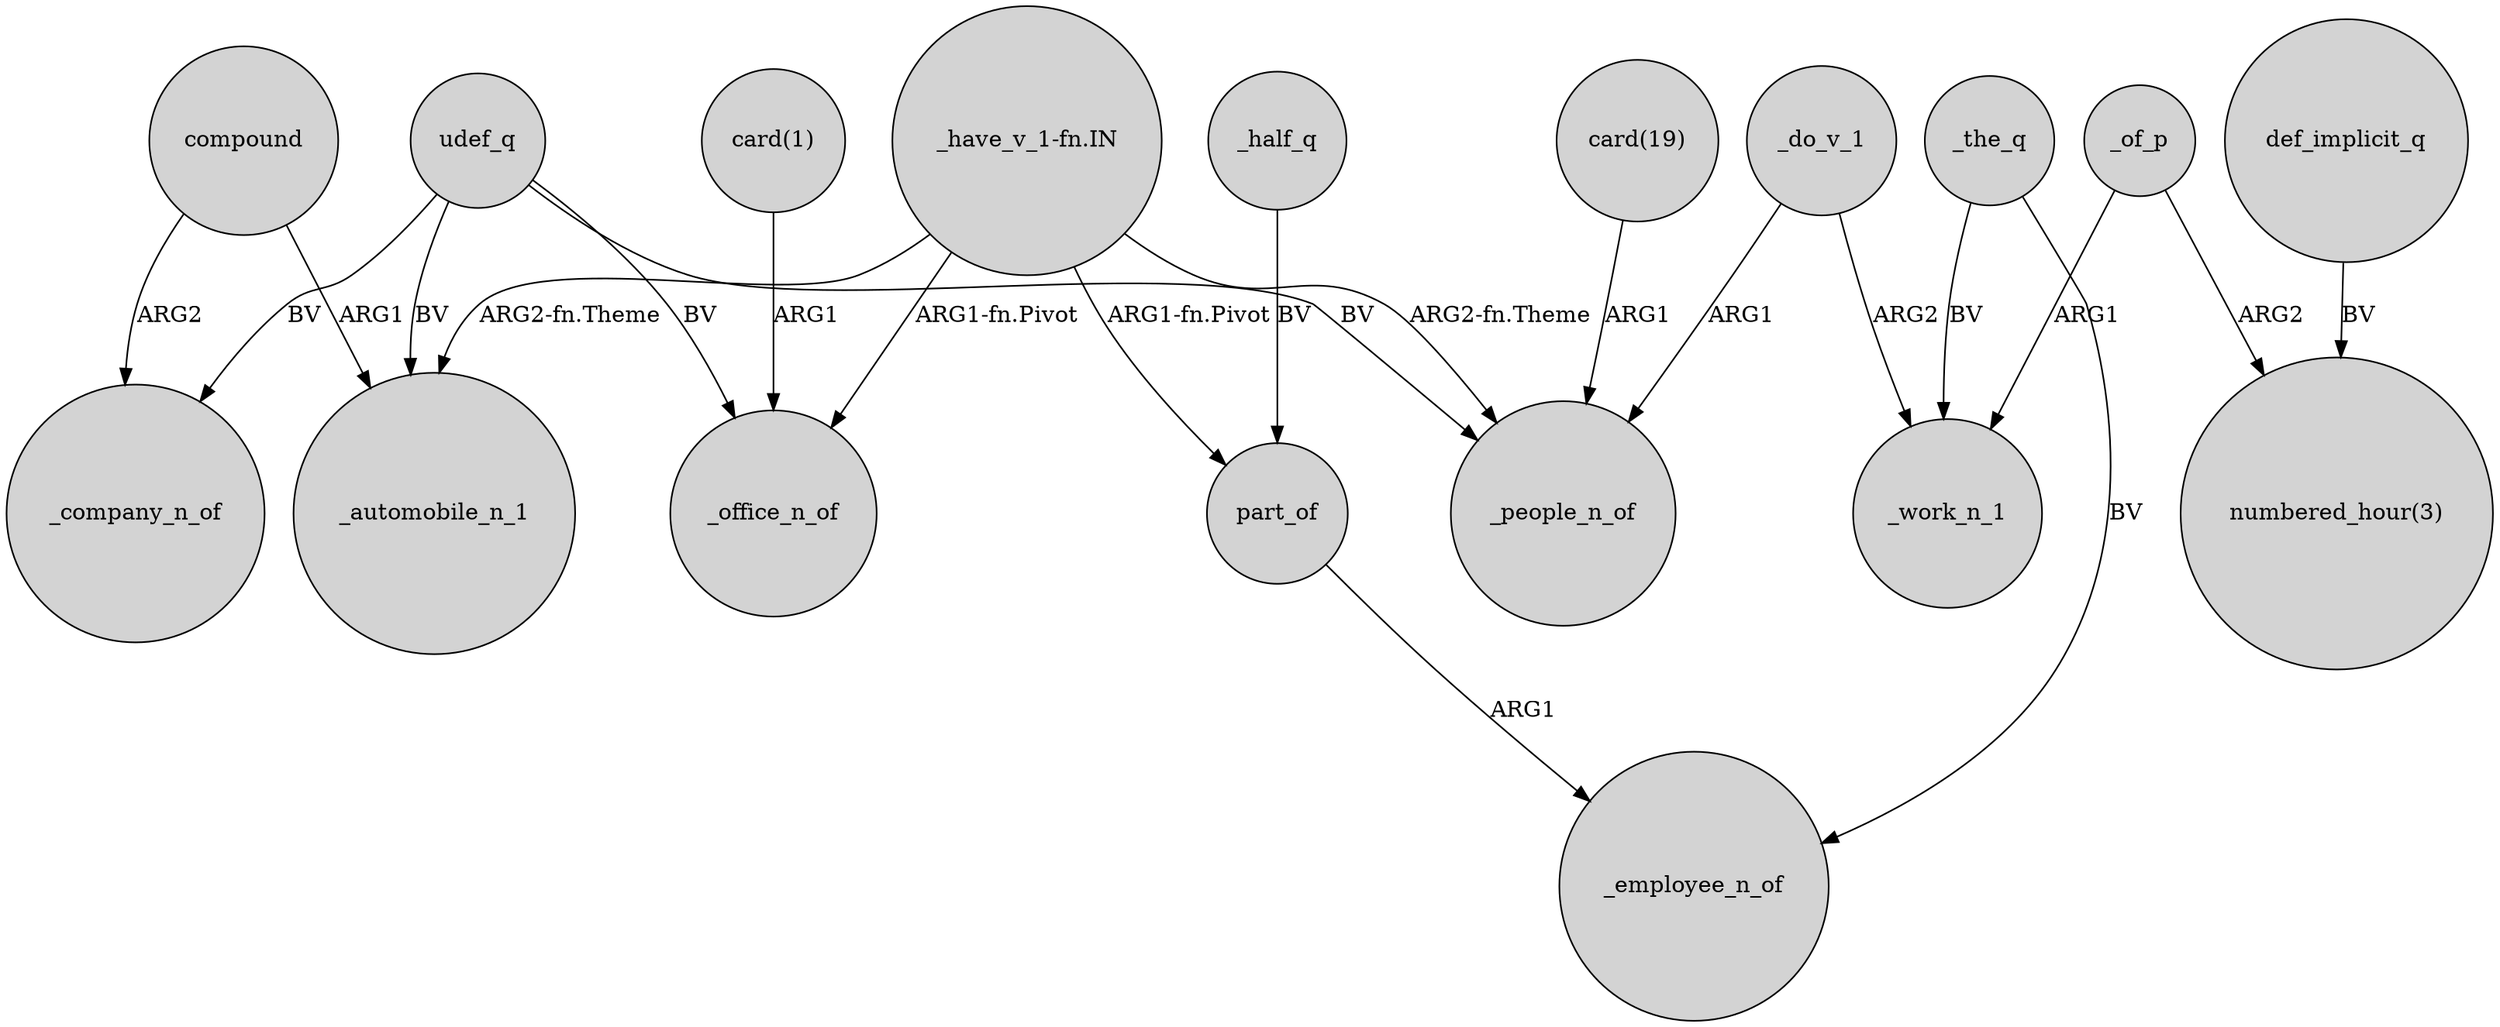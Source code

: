 digraph {
	node [shape=circle style=filled]
	udef_q -> _office_n_of [label=BV]
	_of_p -> _work_n_1 [label=ARG1]
	"_have_v_1-fn.IN" -> _automobile_n_1 [label="ARG2-fn.Theme"]
	_the_q -> _work_n_1 [label=BV]
	udef_q -> _automobile_n_1 [label=BV]
	"card(19)" -> _people_n_of [label=ARG1]
	"_have_v_1-fn.IN" -> part_of [label="ARG1-fn.Pivot"]
	_do_v_1 -> _people_n_of [label=ARG1]
	compound -> _company_n_of [label=ARG2]
	_do_v_1 -> _work_n_1 [label=ARG2]
	udef_q -> _people_n_of [label=BV]
	"_have_v_1-fn.IN" -> _people_n_of [label="ARG2-fn.Theme"]
	compound -> _automobile_n_1 [label=ARG1]
	"_have_v_1-fn.IN" -> _office_n_of [label="ARG1-fn.Pivot"]
	_of_p -> "numbered_hour(3)" [label=ARG2]
	_half_q -> part_of [label=BV]
	"card(1)" -> _office_n_of [label=ARG1]
	def_implicit_q -> "numbered_hour(3)" [label=BV]
	part_of -> _employee_n_of [label=ARG1]
	udef_q -> _company_n_of [label=BV]
	_the_q -> _employee_n_of [label=BV]
}
